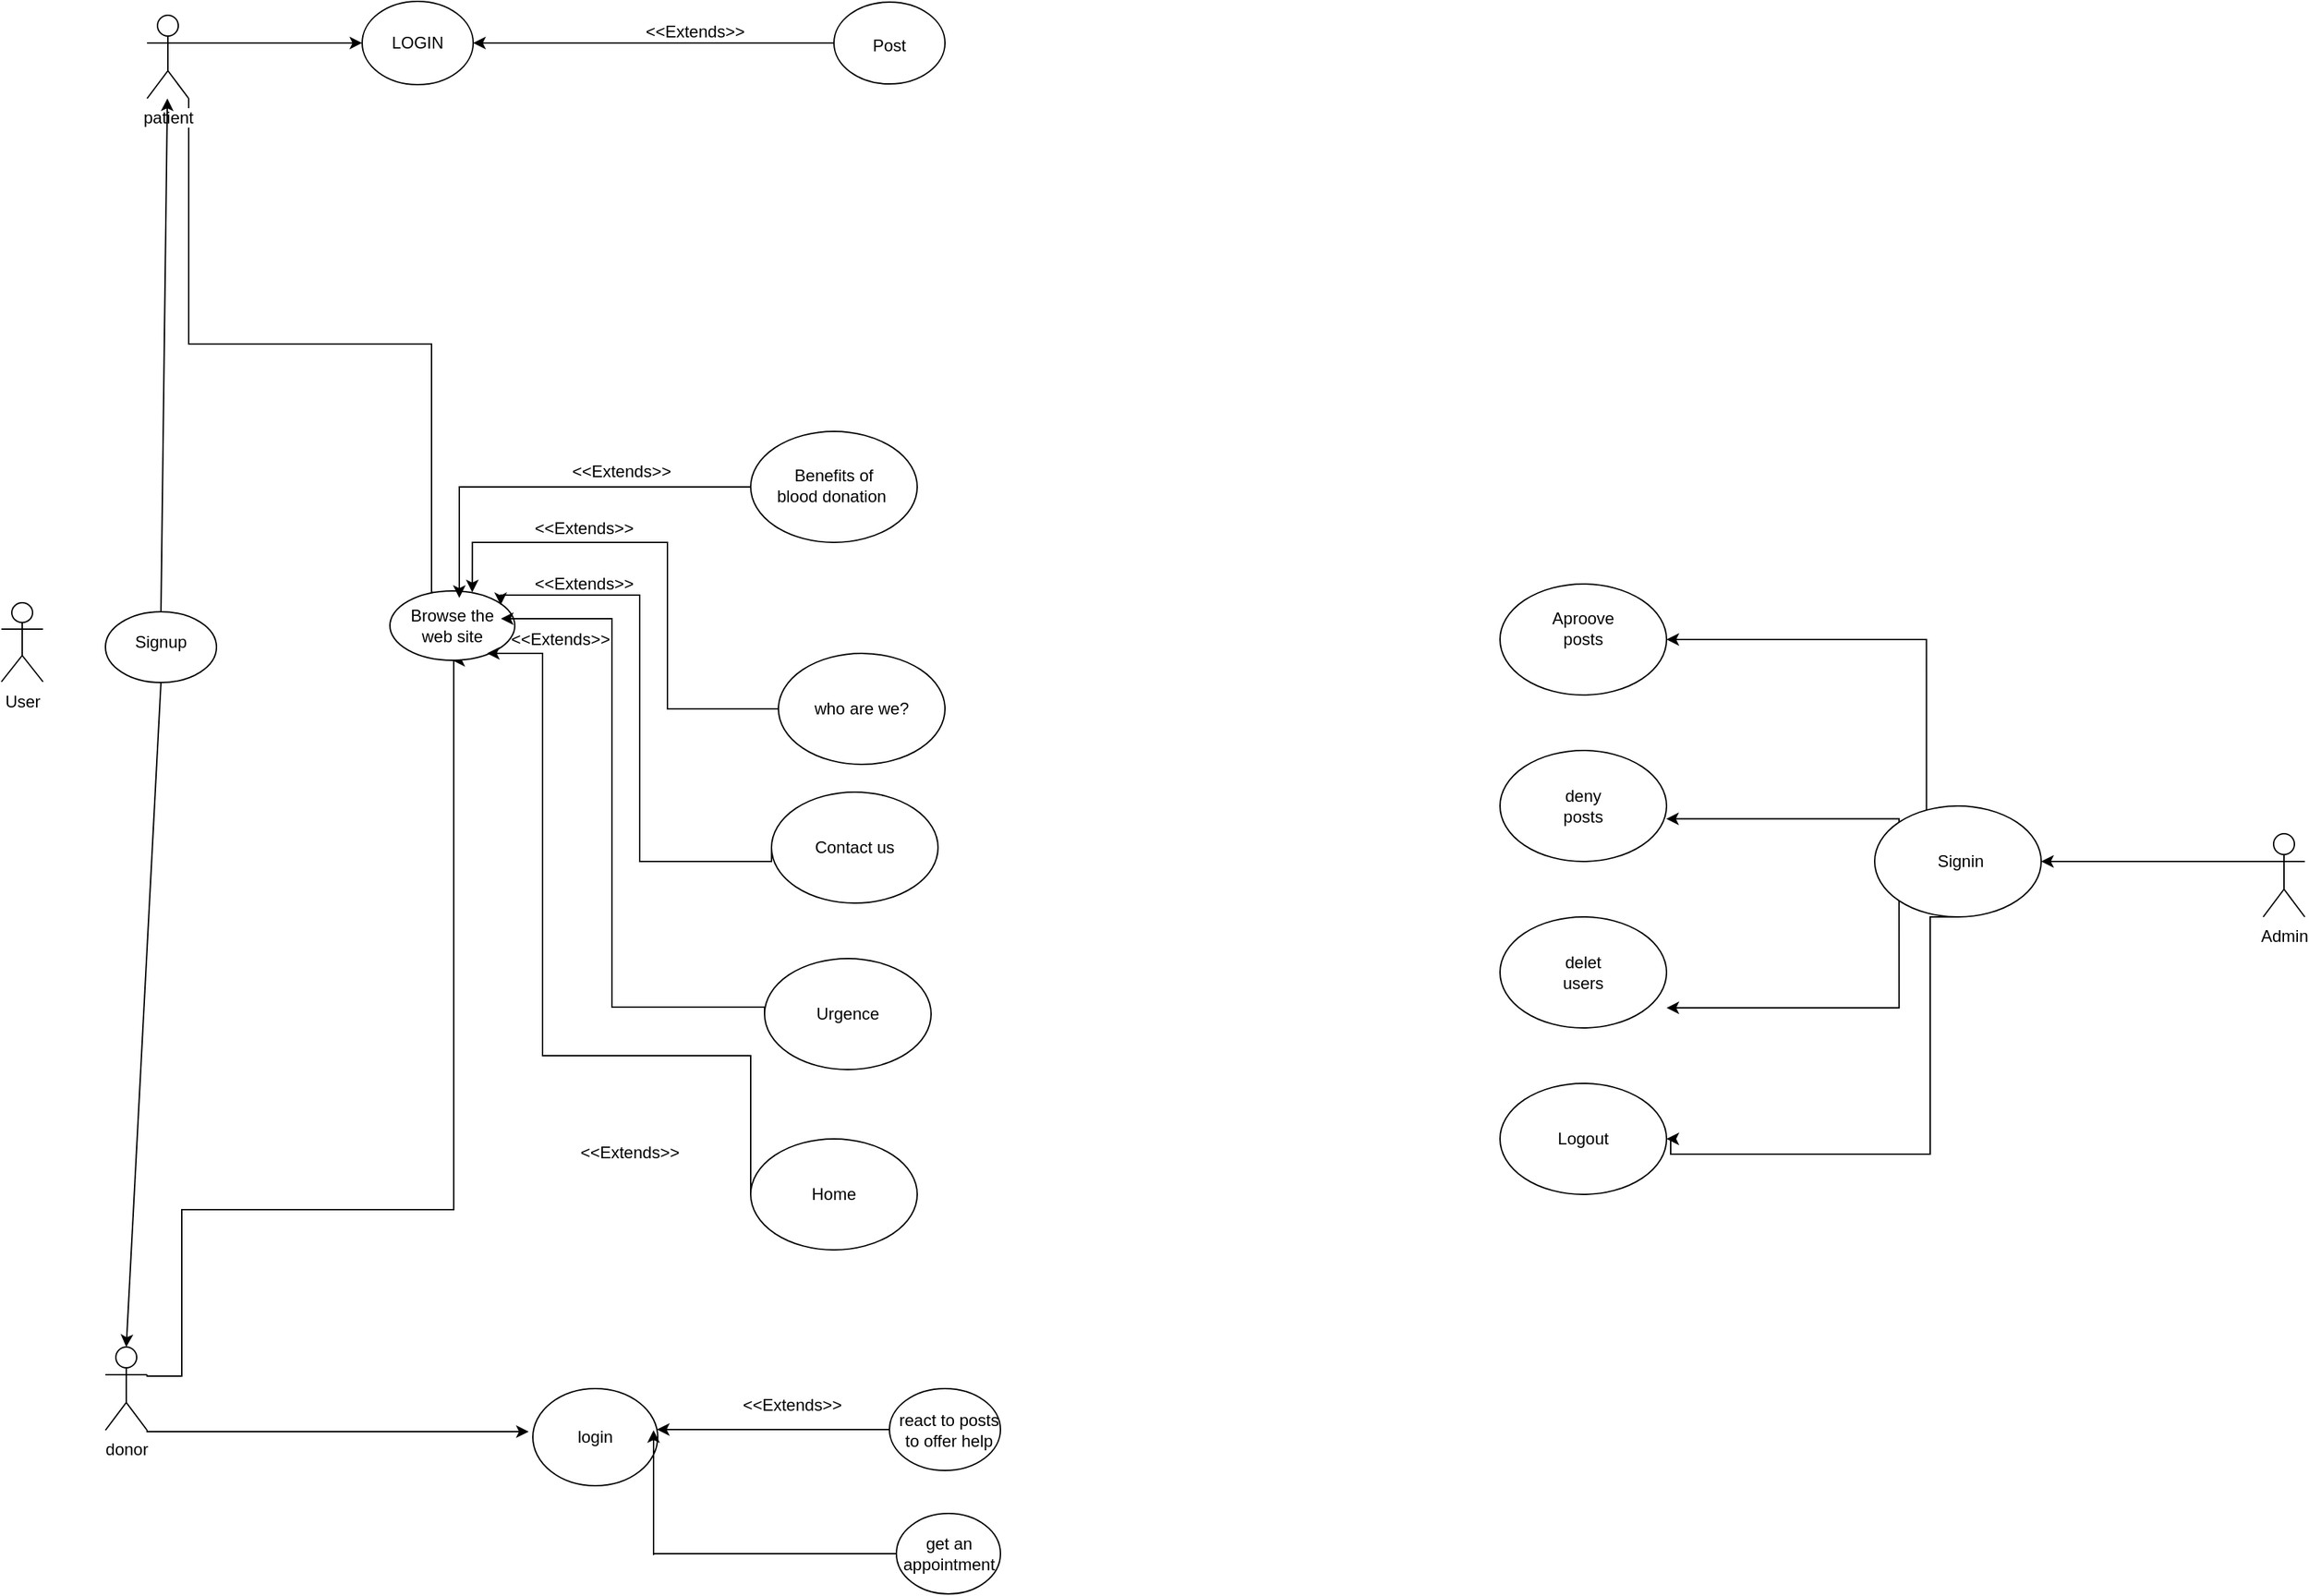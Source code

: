 <mxfile version="12.2.4" pages="1"><diagram id="mT6ADCBKl6qYSQt41E24" name="Page-1"><mxGraphModel dx="1423" dy="1518" grid="1" gridSize="10" guides="1" tooltips="1" connect="1" arrows="1" fold="1" page="1" pageScale="1" pageWidth="827" pageHeight="1169" math="0" shadow="0"><root><mxCell id="0"/><mxCell id="1" parent="0"/><mxCell id="40" style="edgeStyle=orthogonalEdgeStyle;rounded=0;orthogonalLoop=1;jettySize=auto;html=1;exitX=0;exitY=0.333;exitDx=0;exitDy=0;exitPerimeter=0;entryX=1;entryY=0.5;entryDx=0;entryDy=0;" parent="1" source="2" target="41" edge="1"><mxGeometry relative="1" as="geometry"><mxPoint x="1440" y="311.333" as="targetPoint"/></mxGeometry></mxCell><mxCell id="2" value="Admin" style="shape=umlActor;verticalLabelPosition=bottom;labelBackgroundColor=#ffffff;verticalAlign=top;html=1;outlineConnect=0;" parent="1" vertex="1"><mxGeometry x="1600" y="490" width="30" height="60" as="geometry"/></mxCell><mxCell id="10" style="edgeStyle=orthogonalEdgeStyle;rounded=0;orthogonalLoop=1;jettySize=auto;html=1;exitX=1;exitY=0.333;exitDx=0;exitDy=0;exitPerimeter=0;entryX=0.5;entryY=1;entryDx=0;entryDy=0;" parent="1" source="3" target="7" edge="1"><mxGeometry relative="1" as="geometry"><Array as="points"><mxPoint x="75" y="881"/><mxPoint x="100" y="881"/><mxPoint x="100" y="761"/><mxPoint x="296" y="761"/></Array></mxGeometry></mxCell><mxCell id="34" style="edgeStyle=orthogonalEdgeStyle;rounded=0;orthogonalLoop=1;jettySize=auto;html=1;exitX=1;exitY=1;exitDx=0;exitDy=0;exitPerimeter=0;" parent="1" source="3" edge="1"><mxGeometry relative="1" as="geometry"><mxPoint x="350" y="921" as="targetPoint"/><Array as="points"><mxPoint x="260" y="921"/><mxPoint x="260" y="921"/></Array></mxGeometry></mxCell><mxCell id="3" value="donor" style="shape=umlActor;verticalLabelPosition=bottom;labelBackgroundColor=#ffffff;verticalAlign=top;html=1;outlineConnect=0;" parent="1" vertex="1"><mxGeometry x="45" y="860" width="30" height="60" as="geometry"/></mxCell><mxCell id="11" style="edgeStyle=orthogonalEdgeStyle;rounded=0;orthogonalLoop=1;jettySize=auto;html=1;exitX=1;exitY=1;exitDx=0;exitDy=0;exitPerimeter=0;entryX=0.5;entryY=0;entryDx=0;entryDy=0;" parent="1" source="4" target="7" edge="1"><mxGeometry relative="1" as="geometry"><Array as="points"><mxPoint x="105" y="137"/><mxPoint x="280" y="137"/><mxPoint x="280" y="316"/></Array></mxGeometry></mxCell><mxCell id="28" style="edgeStyle=orthogonalEdgeStyle;rounded=0;orthogonalLoop=1;jettySize=auto;html=1;exitX=1;exitY=0.333;exitDx=0;exitDy=0;exitPerimeter=0;" parent="1" source="4" target="29" edge="1"><mxGeometry relative="1" as="geometry"><mxPoint x="240" y="40" as="targetPoint"/></mxGeometry></mxCell><mxCell id="4" value="patient" style="shape=umlActor;verticalLabelPosition=bottom;labelBackgroundColor=#ffffff;verticalAlign=top;html=1;outlineConnect=0;" parent="1" vertex="1"><mxGeometry x="75" y="-100" width="30" height="60" as="geometry"/></mxCell><mxCell id="7" value="" style="ellipse;whiteSpace=wrap;html=1;" parent="1" vertex="1"><mxGeometry x="250" y="315" width="90" height="50" as="geometry"/></mxCell><mxCell id="12" value="Browse the web site" style="text;html=1;strokeColor=none;fillColor=none;align=center;verticalAlign=middle;whiteSpace=wrap;rounded=0;" parent="1" vertex="1"><mxGeometry x="260" y="330" width="70" height="20" as="geometry"/></mxCell><mxCell id="26" style="edgeStyle=orthogonalEdgeStyle;rounded=0;orthogonalLoop=1;jettySize=auto;html=1;exitX=0;exitY=0.5;exitDx=0;exitDy=0;entryX=0.705;entryY=-0.7;entryDx=0;entryDy=0;entryPerimeter=0;" parent="1" source="16" target="12" edge="1"><mxGeometry relative="1" as="geometry"><Array as="points"><mxPoint x="450" y="280"/><mxPoint x="310" y="280"/></Array></mxGeometry></mxCell><mxCell id="16" value="" style="ellipse;whiteSpace=wrap;html=1;" parent="1" vertex="1"><mxGeometry x="530" y="360" width="120" height="80" as="geometry"/></mxCell><mxCell id="27" style="edgeStyle=orthogonalEdgeStyle;rounded=0;orthogonalLoop=1;jettySize=auto;html=1;exitX=0;exitY=0.5;exitDx=0;exitDy=0;" parent="1" source="17" edge="1"><mxGeometry relative="1" as="geometry"><mxPoint x="300" y="320" as="targetPoint"/><Array as="points"><mxPoint x="300" y="240"/><mxPoint x="300" y="320"/></Array></mxGeometry></mxCell><mxCell id="17" value="" style="ellipse;whiteSpace=wrap;html=1;" parent="1" vertex="1"><mxGeometry x="510" y="200" width="120" height="80" as="geometry"/></mxCell><mxCell id="25" style="edgeStyle=orthogonalEdgeStyle;rounded=0;orthogonalLoop=1;jettySize=auto;html=1;exitX=0;exitY=0.5;exitDx=0;exitDy=0;entryX=0.887;entryY=0.203;entryDx=0;entryDy=0;entryPerimeter=0;" parent="1" source="18" target="7" edge="1"><mxGeometry relative="1" as="geometry"><Array as="points"><mxPoint x="525" y="510"/><mxPoint x="430" y="510"/><mxPoint x="430" y="318"/><mxPoint x="330" y="318"/></Array></mxGeometry></mxCell><mxCell id="18" value="&lt;span style=&quot;color: rgba(0 , 0 , 0 , 0) ; font-family: monospace ; font-size: 0px&quot;&gt;%3CmxGraphModel%3E%3Croot%3E%3CmxCell%20id%3D%220%22%2F%3E%3CmxCell%20id%3D%221%22%20parent%3D%220%22%2F%3E%3CmxCell%20id%3D%222%22%20value%3D%22%22%20style%3D%22ellipse%3BwhiteSpace%3Dwrap%3Bhtml%3D1%3B%22%20vertex%3D%221%22%20parent%3D%221%22%3E%3CmxGeometry%20x%3D%22400%22%20y%3D%22190%22%20width%3D%22120%22%20height%3D%2280%22%20as%3D%22geometry%22%2F%3E%3C%2FmxCell%3E%3C%2Froot%3E%3C%2FmxGraphModel%3E&lt;/span&gt;&lt;span style=&quot;color: rgba(0 , 0 , 0 , 0) ; font-family: monospace ; font-size: 0px ; white-space: nowrap&quot;&gt;%3CmxGraphModel%3E%3Croot%3E%3CmxCell%20id%3D%220%22%2F%3E%3CmxCell%20id%3D%221%22%20parent%3D%220%22%2F%3E%3CmxCell%20id%3D%222%22%20value%3D%22%22%20style%3D%22ellipse%3BwhiteSpace%3Dwrap%3Bhtml%3D1%3B%22%20vertex%3D%221%22%20parent%3D%221%22%3E%3CmxGeometry%20x%3D%22400%22%20y%3D%22190%22%20width%3D%22120%22%20height%3D%2280%22%20as%3D%22geometry%22%2F%3E%3C%2FmxCell%3E%3C%2Froot%3E%3C%2FmxGraphModel%3E&lt;/span&gt;" style="ellipse;whiteSpace=wrap;html=1;" parent="1" vertex="1"><mxGeometry x="525" y="460" width="120" height="80" as="geometry"/></mxCell><mxCell id="24" style="edgeStyle=orthogonalEdgeStyle;rounded=0;orthogonalLoop=1;jettySize=auto;html=1;exitX=0;exitY=0.5;exitDx=0;exitDy=0;entryX=1;entryY=0.25;entryDx=0;entryDy=0;" parent="1" source="19" target="12" edge="1"><mxGeometry relative="1" as="geometry"><Array as="points"><mxPoint x="410" y="615"/><mxPoint x="410" y="335"/></Array></mxGeometry></mxCell><mxCell id="19" value="" style="ellipse;whiteSpace=wrap;html=1;" parent="1" vertex="1"><mxGeometry x="520" y="580" width="120" height="80" as="geometry"/></mxCell><mxCell id="23" style="edgeStyle=orthogonalEdgeStyle;rounded=0;orthogonalLoop=1;jettySize=auto;html=1;exitX=0;exitY=0.5;exitDx=0;exitDy=0;" parent="1" source="20" edge="1"><mxGeometry relative="1" as="geometry"><mxPoint x="320" y="360" as="targetPoint"/><Array as="points"><mxPoint x="510" y="650"/><mxPoint x="360" y="650"/><mxPoint x="360" y="360"/></Array></mxGeometry></mxCell><mxCell id="20" value="" style="ellipse;whiteSpace=wrap;html=1;" parent="1" vertex="1"><mxGeometry x="510" y="710" width="120" height="80" as="geometry"/></mxCell><mxCell id="29" value="" style="ellipse;whiteSpace=wrap;html=1;direction=south;" parent="1" vertex="1"><mxGeometry x="230" y="-110" width="80" height="60" as="geometry"/></mxCell><mxCell id="33" style="edgeStyle=orthogonalEdgeStyle;rounded=0;orthogonalLoop=1;jettySize=auto;html=1;exitX=0;exitY=0.5;exitDx=0;exitDy=0;entryX=0.5;entryY=0;entryDx=0;entryDy=0;" parent="1" source="31" target="29" edge="1"><mxGeometry relative="1" as="geometry"/></mxCell><mxCell id="31" value="" style="ellipse;whiteSpace=wrap;html=1;" parent="1" vertex="1"><mxGeometry x="570" y="-109.5" width="80" height="59" as="geometry"/></mxCell><mxCell id="35" value="" style="ellipse;whiteSpace=wrap;html=1;" parent="1" vertex="1"><mxGeometry x="353" y="890" width="90" height="70" as="geometry"/></mxCell><mxCell id="37" style="edgeStyle=orthogonalEdgeStyle;rounded=0;orthogonalLoop=1;jettySize=auto;html=1;exitX=0;exitY=0.5;exitDx=0;exitDy=0;" parent="1" source="36" target="35" edge="1"><mxGeometry relative="1" as="geometry"><mxPoint x="470" y="919" as="targetPoint"/><Array as="points"><mxPoint x="470" y="919"/><mxPoint x="470" y="919"/></Array></mxGeometry></mxCell><mxCell id="36" value="" style="ellipse;whiteSpace=wrap;html=1;" parent="1" vertex="1"><mxGeometry x="610" y="890" width="80" height="59" as="geometry"/></mxCell><mxCell id="50" style="edgeStyle=orthogonalEdgeStyle;rounded=0;orthogonalLoop=1;jettySize=auto;html=1;exitX=0.311;exitY=0.063;exitDx=0;exitDy=0;entryX=1;entryY=0.5;entryDx=0;entryDy=0;exitPerimeter=0;" parent="1" source="41" target="44" edge="1"><mxGeometry relative="1" as="geometry"><Array as="points"><mxPoint x="1357" y="350"/></Array></mxGeometry></mxCell><mxCell id="51" style="edgeStyle=orthogonalEdgeStyle;rounded=0;orthogonalLoop=1;jettySize=auto;html=1;exitX=0;exitY=0;exitDx=0;exitDy=0;entryX=0.998;entryY=0.616;entryDx=0;entryDy=0;entryPerimeter=0;" parent="1" source="41" target="45" edge="1"><mxGeometry relative="1" as="geometry"><Array as="points"><mxPoint x="1338" y="480"/></Array></mxGeometry></mxCell><mxCell id="52" style="edgeStyle=orthogonalEdgeStyle;rounded=0;orthogonalLoop=1;jettySize=auto;html=1;exitX=0;exitY=1;exitDx=0;exitDy=0;entryX=1;entryY=0.819;entryDx=0;entryDy=0;entryPerimeter=0;" parent="1" source="41" target="46" edge="1"><mxGeometry relative="1" as="geometry"><Array as="points"><mxPoint x="1338" y="616"/></Array></mxGeometry></mxCell><mxCell id="53" style="edgeStyle=orthogonalEdgeStyle;rounded=0;orthogonalLoop=1;jettySize=auto;html=1;exitX=0.5;exitY=1;exitDx=0;exitDy=0;entryX=1;entryY=0.5;entryDx=0;entryDy=0;" parent="1" source="41" target="47" edge="1"><mxGeometry relative="1" as="geometry"><Array as="points"><mxPoint x="1360" y="550"/><mxPoint x="1360" y="721"/><mxPoint x="1173" y="721"/><mxPoint x="1173" y="710"/></Array></mxGeometry></mxCell><mxCell id="41" value="" style="ellipse;whiteSpace=wrap;html=1;" parent="1" vertex="1"><mxGeometry x="1320" y="470" width="120" height="80" as="geometry"/></mxCell><mxCell id="44" value="" style="ellipse;whiteSpace=wrap;html=1;" parent="1" vertex="1"><mxGeometry x="1050" y="310" width="120" height="80" as="geometry"/></mxCell><mxCell id="45" value="" style="ellipse;whiteSpace=wrap;html=1;" parent="1" vertex="1"><mxGeometry x="1050" y="430" width="120" height="80" as="geometry"/></mxCell><mxCell id="46" value="" style="ellipse;whiteSpace=wrap;html=1;" parent="1" vertex="1"><mxGeometry x="1050" y="550" width="120" height="80" as="geometry"/></mxCell><mxCell id="47" value="" style="ellipse;whiteSpace=wrap;html=1;" parent="1" vertex="1"><mxGeometry x="1050" y="670" width="120" height="80" as="geometry"/></mxCell><mxCell id="55" value="LOGIN" style="text;html=1;strokeColor=none;fillColor=none;align=center;verticalAlign=middle;whiteSpace=wrap;rounded=0;" parent="1" vertex="1"><mxGeometry x="239" y="-90" width="62" height="20" as="geometry"/></mxCell><mxCell id="56" value="Post" style="text;html=1;strokeColor=none;fillColor=none;align=center;verticalAlign=middle;whiteSpace=wrap;rounded=0;" parent="1" vertex="1"><mxGeometry x="570" y="-88.5" width="80" height="20" as="geometry"/></mxCell><mxCell id="57" value="Benefits of blood donation&amp;nbsp;" style="text;html=1;strokeColor=none;fillColor=none;align=center;verticalAlign=middle;whiteSpace=wrap;rounded=0;" parent="1" vertex="1"><mxGeometry x="525" y="229" width="90" height="20" as="geometry"/></mxCell><mxCell id="58" value="who are we?" style="text;html=1;strokeColor=none;fillColor=none;align=center;verticalAlign=middle;whiteSpace=wrap;rounded=0;" parent="1" vertex="1"><mxGeometry x="550" y="390" width="80" height="20" as="geometry"/></mxCell><mxCell id="59" value="Signin" style="text;html=1;strokeColor=none;fillColor=none;align=center;verticalAlign=middle;whiteSpace=wrap;rounded=0;" parent="1" vertex="1"><mxGeometry x="1362" y="495" width="40" height="30" as="geometry"/></mxCell><mxCell id="60" value="Urgence" style="text;html=1;strokeColor=none;fillColor=none;align=center;verticalAlign=middle;whiteSpace=wrap;rounded=0;" parent="1" vertex="1"><mxGeometry x="545" y="610" width="70" height="20" as="geometry"/></mxCell><mxCell id="61" value="Logout" style="text;html=1;strokeColor=none;fillColor=none;align=center;verticalAlign=middle;whiteSpace=wrap;rounded=0;" parent="1" vertex="1"><mxGeometry x="1090" y="700" width="40" height="20" as="geometry"/></mxCell><mxCell id="62" value="login" style="text;html=1;strokeColor=none;fillColor=none;align=center;verticalAlign=middle;whiteSpace=wrap;rounded=0;" parent="1" vertex="1"><mxGeometry x="362" y="915" width="72" height="20" as="geometry"/></mxCell><mxCell id="63" value="react to posts to offer help" style="text;html=1;strokeColor=none;fillColor=none;align=center;verticalAlign=middle;whiteSpace=wrap;rounded=0;" parent="1" vertex="1"><mxGeometry x="612.5" y="909.5" width="80" height="20" as="geometry"/></mxCell><mxCell id="64" value="Aproove posts" style="text;html=1;strokeColor=none;fillColor=none;align=center;verticalAlign=middle;whiteSpace=wrap;rounded=0;" parent="1" vertex="1"><mxGeometry x="1090" y="332" width="40" height="20" as="geometry"/></mxCell><mxCell id="66" value="deny posts" style="text;html=1;strokeColor=none;fillColor=none;align=center;verticalAlign=middle;whiteSpace=wrap;rounded=0;" parent="1" vertex="1"><mxGeometry x="1090" y="460" width="40" height="20" as="geometry"/></mxCell><mxCell id="68" value="delet users" style="text;html=1;strokeColor=none;fillColor=none;align=center;verticalAlign=middle;whiteSpace=wrap;rounded=0;" parent="1" vertex="1"><mxGeometry x="1090" y="580" width="40" height="20" as="geometry"/></mxCell><mxCell id="76" value="&amp;lt;&amp;lt;Extends&amp;gt;&amp;gt;" style="text;html=1;strokeColor=none;fillColor=none;align=center;verticalAlign=middle;whiteSpace=wrap;rounded=0;" parent="1" vertex="1"><mxGeometry x="450" y="-98.5" width="40" height="20" as="geometry"/></mxCell><mxCell id="77" value="&amp;lt;&amp;lt;Extends&amp;gt;&amp;gt;" style="text;html=1;strokeColor=none;fillColor=none;align=center;verticalAlign=middle;whiteSpace=wrap;rounded=0;" parent="1" vertex="1"><mxGeometry x="397" y="219" width="40" height="20" as="geometry"/></mxCell><mxCell id="78" value="&amp;lt;&amp;lt;Extends&amp;gt;&amp;gt;" style="text;html=1;strokeColor=none;fillColor=none;align=center;verticalAlign=middle;whiteSpace=wrap;rounded=0;" parent="1" vertex="1"><mxGeometry x="370" y="260" width="40" height="20" as="geometry"/></mxCell><mxCell id="80" value="&amp;lt;&amp;lt;Extends&amp;gt;&amp;gt;" style="text;html=1;strokeColor=none;fillColor=none;align=center;verticalAlign=middle;whiteSpace=wrap;rounded=0;" parent="1" vertex="1"><mxGeometry x="370" y="300" width="40" height="20" as="geometry"/></mxCell><mxCell id="83" value="&amp;lt;&amp;lt;Extends&amp;gt;&amp;gt;" style="text;html=1;strokeColor=none;fillColor=none;align=center;verticalAlign=middle;whiteSpace=wrap;rounded=0;" parent="1" vertex="1"><mxGeometry x="353" y="340" width="40" height="20" as="geometry"/></mxCell><mxCell id="84" value="&amp;lt;&amp;lt;Extends&amp;gt;&amp;gt;" style="text;html=1;strokeColor=none;fillColor=none;align=center;verticalAlign=middle;whiteSpace=wrap;rounded=0;" parent="1" vertex="1"><mxGeometry x="403" y="710" width="40" height="20" as="geometry"/></mxCell><mxCell id="94" value="Contact us" style="text;html=1;strokeColor=none;fillColor=none;align=center;verticalAlign=middle;whiteSpace=wrap;rounded=0;" parent="1" vertex="1"><mxGeometry x="550" y="490" width="70" height="20" as="geometry"/></mxCell><mxCell id="96" value="Home" style="text;html=1;strokeColor=none;fillColor=none;align=center;verticalAlign=middle;whiteSpace=wrap;rounded=0;" parent="1" vertex="1"><mxGeometry x="535" y="740" width="70" height="20" as="geometry"/></mxCell><mxCell id="98" value="" style="ellipse;whiteSpace=wrap;html=1;" parent="1" vertex="1"><mxGeometry x="615" y="980" width="75" height="58" as="geometry"/></mxCell><mxCell id="99" value="get an appointment" style="text;html=1;strokeColor=none;fillColor=none;align=center;verticalAlign=middle;whiteSpace=wrap;rounded=0;" parent="1" vertex="1"><mxGeometry x="632.5" y="999" width="40" height="20" as="geometry"/></mxCell><mxCell id="101" style="edgeStyle=orthogonalEdgeStyle;rounded=0;orthogonalLoop=1;jettySize=auto;html=1;exitX=0;exitY=0.5;exitDx=0;exitDy=0;" parent="1" source="98" edge="1"><mxGeometry relative="1" as="geometry"><mxPoint x="440" y="920" as="targetPoint"/><Array as="points"><mxPoint x="440" y="1010"/><mxPoint x="440" y="930"/></Array><mxPoint x="619.714" y="929.571" as="sourcePoint"/></mxGeometry></mxCell><mxCell id="102" value="&amp;lt;&amp;lt;Extends&amp;gt;&amp;gt;" style="text;html=1;strokeColor=none;fillColor=none;align=center;verticalAlign=middle;whiteSpace=wrap;rounded=0;" parent="1" vertex="1"><mxGeometry x="520" y="892" width="40" height="20" as="geometry"/></mxCell><mxCell id="103" value="User" style="shape=umlActor;verticalLabelPosition=bottom;labelBackgroundColor=#ffffff;verticalAlign=top;html=1;outlineConnect=0;" vertex="1" parent="1"><mxGeometry x="-30" y="323.5" width="30" height="57" as="geometry"/></mxCell><mxCell id="104" value="" style="endArrow=classic;html=1;entryX=0.5;entryY=0;entryDx=0;entryDy=0;entryPerimeter=0;exitX=0.5;exitY=1;exitDx=0;exitDy=0;" edge="1" parent="1" source="106" target="3"><mxGeometry width="50" height="50" relative="1" as="geometry"><mxPoint x="80" y="400" as="sourcePoint"/><mxPoint x="170" y="520" as="targetPoint"/></mxGeometry></mxCell><mxCell id="105" value="" style="endArrow=classic;html=1;exitX=0.5;exitY=0;exitDx=0;exitDy=0;" edge="1" parent="1" source="106" target="4"><mxGeometry width="50" height="50" relative="1" as="geometry"><mxPoint x="80" y="310" as="sourcePoint"/><mxPoint x="80" y="1060" as="targetPoint"/></mxGeometry></mxCell><mxCell id="106" value="" style="ellipse;whiteSpace=wrap;html=1;" vertex="1" parent="1"><mxGeometry x="45" y="330" width="80" height="51" as="geometry"/></mxCell><mxCell id="108" value="Signup" style="text;html=1;strokeColor=none;fillColor=none;align=center;verticalAlign=middle;whiteSpace=wrap;rounded=0;" vertex="1" parent="1"><mxGeometry x="65" y="342" width="40" height="20" as="geometry"/></mxCell></root></mxGraphModel></diagram></mxfile>